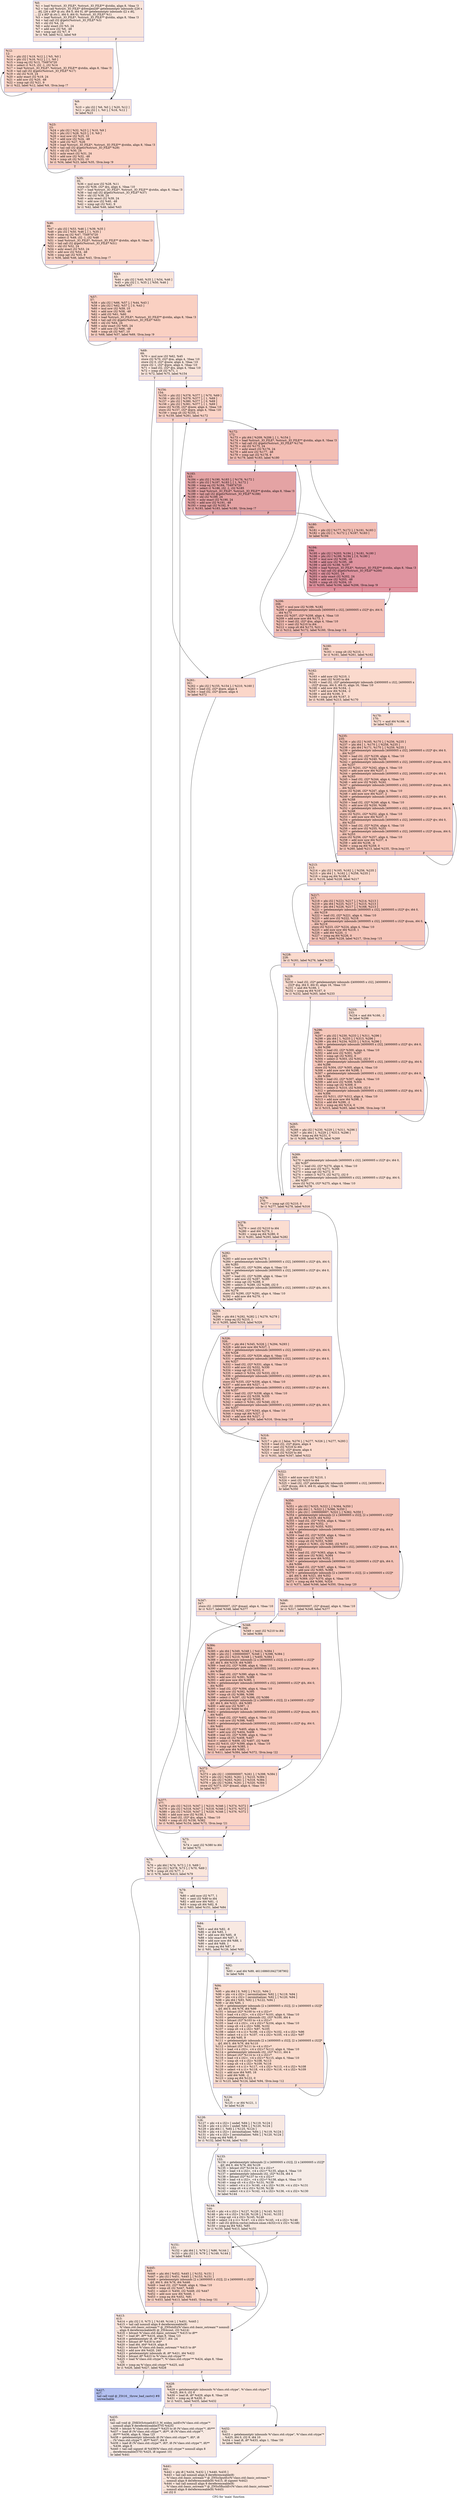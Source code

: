 digraph "CFG for 'main' function" {
	label="CFG for 'main' function";

	Node0x55ca9e802ca0 [shape=record,color="#3d50c3ff", style=filled, fillcolor="#f4c5ad70",label="{%0:\l  %1 = load %struct._IO_FILE*, %struct._IO_FILE** @stdin, align 8, !tbaa !3\l  %2 = tail call %struct._IO_FILE* @freopen(i8* getelementptr inbounds ([26 x\l... i8], [26 x i8]* @.str, i64 0, i64 0), i8* getelementptr inbounds ([2 x i8],\l... [2 x i8]* @.str.1, i64 0, i64 0), %struct._IO_FILE* %1)\l  %3 = load %struct._IO_FILE*, %struct._IO_FILE** @stdin, align 8, !tbaa !3\l  %4 = tail call i32 @getc(%struct._IO_FILE* %3)\l  %5 = shl i32 %4, 24\l  %6 = ashr exact i32 %5, 24\l  %7 = add nsw i32 %6, -48\l  %8 = icmp ugt i32 %7, 9\l  br i1 %8, label %12, label %9\l|{<s0>T|<s1>F}}"];
	Node0x55ca9e802ca0:s0 -> Node0x55ca9e804660;
	Node0x55ca9e802ca0:s1 -> Node0x55ca9e804a20;
	Node0x55ca9e804a20 [shape=record,color="#3d50c3ff", style=filled, fillcolor="#f4c5ad70",label="{%9:\l9:                                                \l  %10 = phi i32 [ %6, %0 ], [ %20, %12 ]\l  %11 = phi i32 [ 1, %0 ], [ %16, %12 ]\l  br label %23\l}"];
	Node0x55ca9e804a20 -> Node0x55ca9e804d90;
	Node0x55ca9e804660 [shape=record,color="#3d50c3ff", style=filled, fillcolor="#f5a08170",label="{%12:\l12:                                               \l  %13 = phi i32 [ %19, %12 ], [ %5, %0 ]\l  %14 = phi i32 [ %16, %12 ], [ 1, %0 ]\l  %15 = icmp eq i32 %13, 754974720\l  %16 = select i1 %15, i32 -1, i32 %14\l  %17 = load %struct._IO_FILE*, %struct._IO_FILE** @stdin, align 8, !tbaa !3\l  %18 = tail call i32 @getc(%struct._IO_FILE* %17)\l  %19 = shl i32 %18, 24\l  %20 = ashr exact i32 %19, 24\l  %21 = add nsw i32 %20, -48\l  %22 = icmp ugt i32 %21, 9\l  br i1 %22, label %12, label %9, !llvm.loop !7\l|{<s0>T|<s1>F}}"];
	Node0x55ca9e804660:s0 -> Node0x55ca9e804660;
	Node0x55ca9e804660:s1 -> Node0x55ca9e804a20;
	Node0x55ca9e804d90 [shape=record,color="#3d50c3ff", style=filled, fillcolor="#f3947570",label="{%23:\l23:                                               \l  %24 = phi i32 [ %32, %23 ], [ %10, %9 ]\l  %25 = phi i32 [ %28, %23 ], [ 0, %9 ]\l  %26 = mul nsw i32 %25, 10\l  %27 = add nsw i32 %24, -48\l  %28 = add i32 %27, %26\l  %29 = load %struct._IO_FILE*, %struct._IO_FILE** @stdin, align 8, !tbaa !3\l  %30 = tail call i32 @getc(%struct._IO_FILE* %29)\l  %31 = shl i32 %30, 24\l  %32 = ashr exact i32 %31, 24\l  %33 = add nsw i32 %32, -48\l  %34 = icmp ult i32 %33, 10\l  br i1 %34, label %23, label %35, !llvm.loop !9\l|{<s0>T|<s1>F}}"];
	Node0x55ca9e804d90:s0 -> Node0x55ca9e804d90;
	Node0x55ca9e804d90:s1 -> Node0x55ca9e805ec0;
	Node0x55ca9e805ec0 [shape=record,color="#3d50c3ff", style=filled, fillcolor="#f4c5ad70",label="{%35:\l35:                                               \l  %36 = mul nsw i32 %28, %11\l  store i32 %36, i32* @n, align 4, !tbaa !10\l  %37 = load %struct._IO_FILE*, %struct._IO_FILE** @stdin, align 8, !tbaa !3\l  %38 = tail call i32 @getc(%struct._IO_FILE* %37)\l  %39 = shl i32 %38, 24\l  %40 = ashr exact i32 %39, 24\l  %41 = add nsw i32 %40, -48\l  %42 = icmp ugt i32 %41, 9\l  br i1 %42, label %46, label %43\l|{<s0>T|<s1>F}}"];
	Node0x55ca9e805ec0:s0 -> Node0x55ca9e806620;
	Node0x55ca9e805ec0:s1 -> Node0x55ca9e8066b0;
	Node0x55ca9e8066b0 [shape=record,color="#3d50c3ff", style=filled, fillcolor="#f4c5ad70",label="{%43:\l43:                                               \l  %44 = phi i32 [ %40, %35 ], [ %54, %46 ]\l  %45 = phi i32 [ 1, %35 ], [ %50, %46 ]\l  br label %57\l}"];
	Node0x55ca9e8066b0 -> Node0x55ca9e806990;
	Node0x55ca9e806620 [shape=record,color="#3d50c3ff", style=filled, fillcolor="#f5a08170",label="{%46:\l46:                                               \l  %47 = phi i32 [ %53, %46 ], [ %39, %35 ]\l  %48 = phi i32 [ %50, %46 ], [ 1, %35 ]\l  %49 = icmp eq i32 %47, 754974720\l  %50 = select i1 %49, i32 -1, i32 %48\l  %51 = load %struct._IO_FILE*, %struct._IO_FILE** @stdin, align 8, !tbaa !3\l  %52 = tail call i32 @getc(%struct._IO_FILE* %51)\l  %53 = shl i32 %52, 24\l  %54 = ashr exact i32 %53, 24\l  %55 = add nsw i32 %54, -48\l  %56 = icmp ugt i32 %55, 9\l  br i1 %56, label %46, label %43, !llvm.loop !7\l|{<s0>T|<s1>F}}"];
	Node0x55ca9e806620:s0 -> Node0x55ca9e806620;
	Node0x55ca9e806620:s1 -> Node0x55ca9e8066b0;
	Node0x55ca9e806990 [shape=record,color="#3d50c3ff", style=filled, fillcolor="#f3947570",label="{%57:\l57:                                               \l  %58 = phi i32 [ %66, %57 ], [ %44, %43 ]\l  %59 = phi i32 [ %62, %57 ], [ 0, %43 ]\l  %60 = mul nsw i32 %59, 10\l  %61 = add nsw i32 %58, -48\l  %62 = add i32 %61, %60\l  %63 = load %struct._IO_FILE*, %struct._IO_FILE** @stdin, align 8, !tbaa !3\l  %64 = tail call i32 @getc(%struct._IO_FILE* %63)\l  %65 = shl i32 %64, 24\l  %66 = ashr exact i32 %65, 24\l  %67 = add nsw i32 %66, -48\l  %68 = icmp ult i32 %67, 10\l  br i1 %68, label %57, label %69, !llvm.loop !9\l|{<s0>T|<s1>F}}"];
	Node0x55ca9e806990:s0 -> Node0x55ca9e806990;
	Node0x55ca9e806990:s1 -> Node0x55ca9e808280;
	Node0x55ca9e808280 [shape=record,color="#3d50c3ff", style=filled, fillcolor="#f4c5ad70",label="{%69:\l69:                                               \l  %70 = mul nsw i32 %62, %45\l  store i32 %70, i32* @m, align 4, !tbaa !10\l  store i32 0, i32* @now, align 4, !tbaa !10\l  store i32 1, i32* @pre, align 4, !tbaa !10\l  %71 = load i32, i32* @n, align 4, !tbaa !10\l  %72 = icmp slt i32 %71, 1\l  br i1 %72, label %75, label %154\l|{<s0>T|<s1>F}}"];
	Node0x55ca9e808280:s0 -> Node0x55ca9e8092e0;
	Node0x55ca9e808280:s1 -> Node0x55ca9e809330;
	Node0x55ca9e809430 [shape=record,color="#3d50c3ff", style=filled, fillcolor="#f2cab570",label="{%73:\l73:                                               \l  %74 = sext i32 %380 to i64\l  br label %75\l}"];
	Node0x55ca9e809430 -> Node0x55ca9e8092e0;
	Node0x55ca9e8092e0 [shape=record,color="#3d50c3ff", style=filled, fillcolor="#f4c5ad70",label="{%75:\l75:                                               \l  %76 = phi i64 [ %74, %73 ], [ 0, %69 ]\l  %77 = phi i32 [ %378, %73 ], [ %70, %69 ]\l  %78 = icmp slt i32 %77, 1\l  br i1 %78, label %413, label %79\l|{<s0>T|<s1>F}}"];
	Node0x55ca9e8092e0:s0 -> Node0x55ca9e809750;
	Node0x55ca9e8092e0:s1 -> Node0x55ca9e8097a0;
	Node0x55ca9e8097a0 [shape=record,color="#3d50c3ff", style=filled, fillcolor="#f2cab570",label="{%79:\l79:                                               \l  %80 = add nuw i32 %77, 1\l  %81 = zext i32 %80 to i64\l  %82 = add nsw i64 %81, -1\l  %83 = icmp ult i64 %82, 8\l  br i1 %83, label %151, label %84\l|{<s0>T|<s1>F}}"];
	Node0x55ca9e8097a0:s0 -> Node0x55ca9e809b30;
	Node0x55ca9e8097a0:s1 -> Node0x55ca9e809b80;
	Node0x55ca9e809b80 [shape=record,color="#3d50c3ff", style=filled, fillcolor="#efcebd70",label="{%84:\l84:                                               \l  %85 = and i64 %82, -8\l  %86 = or i64 %85, 1\l  %87 = add nsw i64 %85, -8\l  %88 = lshr exact i64 %87, 3\l  %89 = add nuw nsw i64 %88, 1\l  %90 = and i64 %89, 1\l  %91 = icmp eq i64 %87, 0\l  br i1 %91, label %126, label %92\l|{<s0>T|<s1>F}}"];
	Node0x55ca9e809b80:s0 -> Node0x55ca9e80a140;
	Node0x55ca9e809b80:s1 -> Node0x55ca9e80a190;
	Node0x55ca9e80a190 [shape=record,color="#3d50c3ff", style=filled, fillcolor="#ecd3c570",label="{%92:\l92:                                               \l  %93 = and i64 %89, 4611686018427387902\l  br label %94\l}"];
	Node0x55ca9e80a190 -> Node0x55ca9e80a390;
	Node0x55ca9e80a390 [shape=record,color="#3d50c3ff", style=filled, fillcolor="#f7af9170",label="{%94:\l94:                                               \l  %95 = phi i64 [ 0, %92 ], [ %121, %94 ]\l  %96 = phi \<4 x i32\> [ zeroinitializer, %92 ], [ %119, %94 ]\l  %97 = phi \<4 x i32\> [ zeroinitializer, %92 ], [ %120, %94 ]\l  %98 = phi i64 [ %93, %92 ], [ %122, %94 ]\l  %99 = or i64 %95, 1\l  %100 = getelementptr inbounds [2 x [4000005 x i32]], [2 x [4000005 x i32]]*\l... @f, i64 0, i64 %76, i64 %99\l  %101 = bitcast i32* %100 to \<4 x i32\>*\l  %102 = load \<4 x i32\>, \<4 x i32\>* %101, align 4, !tbaa !10\l  %103 = getelementptr inbounds i32, i32* %100, i64 4\l  %104 = bitcast i32* %103 to \<4 x i32\>*\l  %105 = load \<4 x i32\>, \<4 x i32\>* %104, align 4, !tbaa !10\l  %106 = icmp slt \<4 x i32\> %96, %102\l  %107 = icmp slt \<4 x i32\> %97, %105\l  %108 = select \<4 x i1\> %106, \<4 x i32\> %102, \<4 x i32\> %96\l  %109 = select \<4 x i1\> %107, \<4 x i32\> %105, \<4 x i32\> %97\l  %110 = or i64 %95, 9\l  %111 = getelementptr inbounds [2 x [4000005 x i32]], [2 x [4000005 x i32]]*\l... @f, i64 0, i64 %76, i64 %110\l  %112 = bitcast i32* %111 to \<4 x i32\>*\l  %113 = load \<4 x i32\>, \<4 x i32\>* %112, align 4, !tbaa !10\l  %114 = getelementptr inbounds i32, i32* %111, i64 4\l  %115 = bitcast i32* %114 to \<4 x i32\>*\l  %116 = load \<4 x i32\>, \<4 x i32\>* %115, align 4, !tbaa !10\l  %117 = icmp slt \<4 x i32\> %108, %113\l  %118 = icmp slt \<4 x i32\> %109, %116\l  %119 = select \<4 x i1\> %117, \<4 x i32\> %113, \<4 x i32\> %108\l  %120 = select \<4 x i1\> %118, \<4 x i32\> %116, \<4 x i32\> %109\l  %121 = add nuw i64 %95, 16\l  %122 = add i64 %98, -2\l  %123 = icmp eq i64 %122, 0\l  br i1 %123, label %124, label %94, !llvm.loop !12\l|{<s0>T|<s1>F}}"];
	Node0x55ca9e80a390:s0 -> Node0x55ca9e80bb90;
	Node0x55ca9e80a390:s1 -> Node0x55ca9e80a390;
	Node0x55ca9e80bb90 [shape=record,color="#3d50c3ff", style=filled, fillcolor="#ecd3c570",label="{%124:\l124:                                              \l  %125 = or i64 %121, 1\l  br label %126\l}"];
	Node0x55ca9e80bb90 -> Node0x55ca9e80a140;
	Node0x55ca9e80a140 [shape=record,color="#3d50c3ff", style=filled, fillcolor="#efcebd70",label="{%126:\l126:                                              \l  %127 = phi \<4 x i32\> [ undef, %84 ], [ %119, %124 ]\l  %128 = phi \<4 x i32\> [ undef, %84 ], [ %120, %124 ]\l  %129 = phi i64 [ 1, %84 ], [ %125, %124 ]\l  %130 = phi \<4 x i32\> [ zeroinitializer, %84 ], [ %119, %124 ]\l  %131 = phi \<4 x i32\> [ zeroinitializer, %84 ], [ %120, %124 ]\l  %132 = icmp eq i64 %90, 0\l  br i1 %132, label %144, label %133\l|{<s0>T|<s1>F}}"];
	Node0x55ca9e80a140:s0 -> Node0x55ca9e80ce70;
	Node0x55ca9e80a140:s1 -> Node0x55ca9e80cec0;
	Node0x55ca9e80cec0 [shape=record,color="#3d50c3ff", style=filled, fillcolor="#ead5c970",label="{%133:\l133:                                              \l  %134 = getelementptr inbounds [2 x [4000005 x i32]], [2 x [4000005 x i32]]*\l... @f, i64 0, i64 %76, i64 %129\l  %135 = bitcast i32* %134 to \<4 x i32\>*\l  %136 = load \<4 x i32\>, \<4 x i32\>* %135, align 4, !tbaa !10\l  %137 = getelementptr inbounds i32, i32* %134, i64 4\l  %138 = bitcast i32* %137 to \<4 x i32\>*\l  %139 = load \<4 x i32\>, \<4 x i32\>* %138, align 4, !tbaa !10\l  %140 = icmp slt \<4 x i32\> %131, %139\l  %141 = select \<4 x i1\> %140, \<4 x i32\> %139, \<4 x i32\> %131\l  %142 = icmp slt \<4 x i32\> %130, %136\l  %143 = select \<4 x i1\> %142, \<4 x i32\> %136, \<4 x i32\> %130\l  br label %144\l}"];
	Node0x55ca9e80cec0 -> Node0x55ca9e80ce70;
	Node0x55ca9e80ce70 [shape=record,color="#3d50c3ff", style=filled, fillcolor="#efcebd70",label="{%144:\l144:                                              \l  %145 = phi \<4 x i32\> [ %127, %126 ], [ %143, %133 ]\l  %146 = phi \<4 x i32\> [ %128, %126 ], [ %141, %133 ]\l  %147 = icmp sgt \<4 x i32\> %145, %146\l  %148 = select \<4 x i1\> %147, \<4 x i32\> %145, \<4 x i32\> %146\l  %149 = call i32 @llvm.vector.reduce.smax.v4i32(\<4 x i32\> %148)\l  %150 = icmp eq i64 %82, %85\l  br i1 %150, label %413, label %151\l|{<s0>T|<s1>F}}"];
	Node0x55ca9e80ce70:s0 -> Node0x55ca9e809750;
	Node0x55ca9e80ce70:s1 -> Node0x55ca9e809b30;
	Node0x55ca9e809b30 [shape=record,color="#3d50c3ff", style=filled, fillcolor="#f1ccb870",label="{%151:\l151:                                              \l  %152 = phi i64 [ 1, %79 ], [ %86, %144 ]\l  %153 = phi i32 [ 0, %79 ], [ %149, %144 ]\l  br label %445\l}"];
	Node0x55ca9e809b30 -> Node0x55ca9e80ec90;
	Node0x55ca9e809330 [shape=record,color="#3d50c3ff", style=filled, fillcolor="#f59c7d70",label="{%154:\l154:                                              \l  %155 = phi i32 [ %378, %377 ], [ %70, %69 ]\l  %156 = phi i32 [ %379, %377 ], [ 1, %69 ]\l  %157 = phi i32 [ %380, %377 ], [ 0, %69 ]\l  %158 = phi i32 [ %381, %377 ], [ 1, %69 ]\l  store i32 %156, i32* @now, align 4, !tbaa !10\l  store i32 %157, i32* @pre, align 4, !tbaa !10\l  %159 = icmp slt i32 %155, 1\l  br i1 %159, label %261, label %172\l|{<s0>T|<s1>F}}"];
	Node0x55ca9e809330:s0 -> Node0x55ca9e80f240;
	Node0x55ca9e809330:s1 -> Node0x55ca9e80f290;
	Node0x55ca9e80f3d0 [shape=record,color="#3d50c3ff", style=filled, fillcolor="#f6a38570",label="{%160:\l160:                                              \l  %161 = icmp slt i32 %210, 1\l  br i1 %161, label %261, label %162\l|{<s0>T|<s1>F}}"];
	Node0x55ca9e80f3d0:s0 -> Node0x55ca9e80f240;
	Node0x55ca9e80f3d0:s1 -> Node0x55ca9e80f520;
	Node0x55ca9e80f520 [shape=record,color="#3d50c3ff", style=filled, fillcolor="#f7ac8e70",label="{%162:\l162:                                              \l  %163 = add nuw i32 %210, 1\l  %164 = zext i32 %163 to i64\l  %165 = load i32, i32* getelementptr inbounds ([4000005 x i32], [4000005 x\l... i32]* @sum, i64 0, i64 0), align 16, !tbaa !10\l  %166 = add nsw i64 %164, -1\l  %167 = add nsw i64 %164, -2\l  %168 = and i64 %166, 3\l  %169 = icmp ult i64 %167, 3\l  br i1 %169, label %213, label %170\l|{<s0>T|<s1>F}}"];
	Node0x55ca9e80f520:s0 -> Node0x55ca9e80faa0;
	Node0x55ca9e80f520:s1 -> Node0x55ca9e80faf0;
	Node0x55ca9e80faf0 [shape=record,color="#3d50c3ff", style=filled, fillcolor="#f7b59970",label="{%170:\l170:                                              \l  %171 = and i64 %166, -4\l  br label %235\l}"];
	Node0x55ca9e80faf0 -> Node0x55ca9e80fcf0;
	Node0x55ca9e80f290 [shape=record,color="#3d50c3ff", style=filled, fillcolor="#e36c5570",label="{%172:\l172:                                              \l  %173 = phi i64 [ %209, %206 ], [ 1, %154 ]\l  %174 = load %struct._IO_FILE*, %struct._IO_FILE** @stdin, align 8, !tbaa !3\l  %175 = tail call i32 @getc(%struct._IO_FILE* %174)\l  %176 = shl i32 %175, 24\l  %177 = ashr exact i32 %176, 24\l  %178 = add nsw i32 %177, -48\l  %179 = icmp ugt i32 %178, 9\l  br i1 %179, label %183, label %180\l|{<s0>T|<s1>F}}"];
	Node0x55ca9e80f290:s0 -> Node0x55ca9e8102c0;
	Node0x55ca9e80f290:s1 -> Node0x55ca9e810350;
	Node0x55ca9e810350 [shape=record,color="#3d50c3ff", style=filled, fillcolor="#e36c5570",label="{%180:\l180:                                              \l  %181 = phi i32 [ %177, %172 ], [ %191, %183 ]\l  %182 = phi i32 [ 1, %172 ], [ %187, %183 ]\l  br label %194\l}"];
	Node0x55ca9e810350 -> Node0x55ca9e810690;
	Node0x55ca9e8102c0 [shape=record,color="#3d50c3ff", style=filled, fillcolor="#c32e3170",label="{%183:\l183:                                              \l  %184 = phi i32 [ %190, %183 ], [ %176, %172 ]\l  %185 = phi i32 [ %187, %183 ], [ 1, %172 ]\l  %186 = icmp eq i32 %184, 754974720\l  %187 = select i1 %186, i32 -1, i32 %185\l  %188 = load %struct._IO_FILE*, %struct._IO_FILE** @stdin, align 8, !tbaa !3\l  %189 = tail call i32 @getc(%struct._IO_FILE* %188)\l  %190 = shl i32 %189, 24\l  %191 = ashr exact i32 %190, 24\l  %192 = add nsw i32 %191, -48\l  %193 = icmp ugt i32 %192, 9\l  br i1 %193, label %183, label %180, !llvm.loop !7\l|{<s0>T|<s1>F}}"];
	Node0x55ca9e8102c0:s0 -> Node0x55ca9e8102c0;
	Node0x55ca9e8102c0:s1 -> Node0x55ca9e810350;
	Node0x55ca9e810690 [shape=record,color="#b70d28ff", style=filled, fillcolor="#b70d2870",label="{%194:\l194:                                              \l  %195 = phi i32 [ %203, %194 ], [ %181, %180 ]\l  %196 = phi i32 [ %199, %194 ], [ 0, %180 ]\l  %197 = mul nsw i32 %196, 10\l  %198 = add nsw i32 %195, -48\l  %199 = add i32 %198, %197\l  %200 = load %struct._IO_FILE*, %struct._IO_FILE** @stdin, align 8, !tbaa !3\l  %201 = tail call i32 @getc(%struct._IO_FILE* %200)\l  %202 = shl i32 %201, 24\l  %203 = ashr exact i32 %202, 24\l  %204 = add nsw i32 %203, -48\l  %205 = icmp ult i32 %204, 10\l  br i1 %205, label %194, label %206, !llvm.loop !9\l|{<s0>T|<s1>F}}"];
	Node0x55ca9e810690:s0 -> Node0x55ca9e810690;
	Node0x55ca9e810690:s1 -> Node0x55ca9e80fde0;
	Node0x55ca9e80fde0 [shape=record,color="#3d50c3ff", style=filled, fillcolor="#e36c5570",label="{%206:\l206:                                              \l  %207 = mul nsw i32 %199, %182\l  %208 = getelementptr inbounds [4000005 x i32], [4000005 x i32]* @v, i64 0,\l... i64 %173\l  store i32 %207, i32* %208, align 4, !tbaa !10\l  %209 = add nuw nsw i64 %173, 1\l  %210 = load i32, i32* @m, align 4, !tbaa !10\l  %211 = sext i32 %210 to i64\l  %212 = icmp slt i64 %173, %211\l  br i1 %212, label %172, label %160, !llvm.loop !14\l|{<s0>T|<s1>F}}"];
	Node0x55ca9e80fde0:s0 -> Node0x55ca9e80f290;
	Node0x55ca9e80fde0:s1 -> Node0x55ca9e80f3d0;
	Node0x55ca9e80faa0 [shape=record,color="#3d50c3ff", style=filled, fillcolor="#f7ac8e70",label="{%213:\l213:                                              \l  %214 = phi i32 [ %165, %162 ], [ %256, %235 ]\l  %215 = phi i64 [ 1, %162 ], [ %258, %235 ]\l  %216 = icmp eq i64 %168, 0\l  br i1 %216, label %228, label %217\l|{<s0>T|<s1>F}}"];
	Node0x55ca9e80faa0:s0 -> Node0x55ca9e811d10;
	Node0x55ca9e80faa0:s1 -> Node0x55ca9e811d60;
	Node0x55ca9e811d60 [shape=record,color="#3d50c3ff", style=filled, fillcolor="#e97a5f70",label="{%217:\l217:                                              \l  %218 = phi i32 [ %223, %217 ], [ %214, %213 ]\l  %219 = phi i64 [ %225, %217 ], [ %215, %213 ]\l  %220 = phi i64 [ %226, %217 ], [ %168, %213 ]\l  %221 = getelementptr inbounds [4000005 x i32], [4000005 x i32]* @v, i64 0,\l... i64 %219\l  %222 = load i32, i32* %221, align 4, !tbaa !10\l  %223 = add nsw i32 %222, %218\l  %224 = getelementptr inbounds [4000005 x i32], [4000005 x i32]* @sum, i64 0,\l... i64 %219\l  store i32 %223, i32* %224, align 4, !tbaa !10\l  %225 = add nuw nsw i64 %219, 1\l  %226 = add i64 %220, -1\l  %227 = icmp eq i64 %226, 0\l  br i1 %227, label %228, label %217, !llvm.loop !15\l|{<s0>T|<s1>F}}"];
	Node0x55ca9e811d60:s0 -> Node0x55ca9e811d10;
	Node0x55ca9e811d60:s1 -> Node0x55ca9e811d60;
	Node0x55ca9e811d10 [shape=record,color="#3d50c3ff", style=filled, fillcolor="#f7ac8e70",label="{%228:\l228:                                              \l  br i1 %161, label %276, label %229\l|{<s0>T|<s1>F}}"];
	Node0x55ca9e811d10:s0 -> Node0x55ca9e812680;
	Node0x55ca9e811d10:s1 -> Node0x55ca9e8126d0;
	Node0x55ca9e8126d0 [shape=record,color="#3d50c3ff", style=filled, fillcolor="#f7b39670",label="{%229:\l229:                                              \l  %230 = load i32, i32* getelementptr inbounds ([4000005 x i32], [4000005 x\l... i32]* @g, i64 0, i64 0), align 16, !tbaa !10\l  %231 = and i64 %166, 1\l  %232 = icmp eq i64 %167, 0\l  br i1 %232, label %265, label %233\l|{<s0>T|<s1>F}}"];
	Node0x55ca9e8126d0:s0 -> Node0x55ca9e812a10;
	Node0x55ca9e8126d0:s1 -> Node0x55ca9e812a60;
	Node0x55ca9e812a60 [shape=record,color="#3d50c3ff", style=filled, fillcolor="#f7b99e70",label="{%233:\l233:                                              \l  %234 = and i64 %166, -2\l  br label %296\l}"];
	Node0x55ca9e812a60 -> Node0x55ca9e812c30;
	Node0x55ca9e80fcf0 [shape=record,color="#3d50c3ff", style=filled, fillcolor="#ec7f6370",label="{%235:\l235:                                              \l  %236 = phi i32 [ %165, %170 ], [ %256, %235 ]\l  %237 = phi i64 [ 1, %170 ], [ %258, %235 ]\l  %238 = phi i64 [ %171, %170 ], [ %259, %235 ]\l  %239 = getelementptr inbounds [4000005 x i32], [4000005 x i32]* @v, i64 0,\l... i64 %237\l  %240 = load i32, i32* %239, align 4, !tbaa !10\l  %241 = add nsw i32 %240, %236\l  %242 = getelementptr inbounds [4000005 x i32], [4000005 x i32]* @sum, i64 0,\l... i64 %237\l  store i32 %241, i32* %242, align 4, !tbaa !10\l  %243 = add nuw nsw i64 %237, 1\l  %244 = getelementptr inbounds [4000005 x i32], [4000005 x i32]* @v, i64 0,\l... i64 %243\l  %245 = load i32, i32* %244, align 4, !tbaa !10\l  %246 = add nsw i32 %245, %241\l  %247 = getelementptr inbounds [4000005 x i32], [4000005 x i32]* @sum, i64 0,\l... i64 %243\l  store i32 %246, i32* %247, align 4, !tbaa !10\l  %248 = add nuw nsw i64 %237, 2\l  %249 = getelementptr inbounds [4000005 x i32], [4000005 x i32]* @v, i64 0,\l... i64 %248\l  %250 = load i32, i32* %249, align 4, !tbaa !10\l  %251 = add nsw i32 %250, %246\l  %252 = getelementptr inbounds [4000005 x i32], [4000005 x i32]* @sum, i64 0,\l... i64 %248\l  store i32 %251, i32* %252, align 4, !tbaa !10\l  %253 = add nuw nsw i64 %237, 3\l  %254 = getelementptr inbounds [4000005 x i32], [4000005 x i32]* @v, i64 0,\l... i64 %253\l  %255 = load i32, i32* %254, align 4, !tbaa !10\l  %256 = add nsw i32 %255, %251\l  %257 = getelementptr inbounds [4000005 x i32], [4000005 x i32]* @sum, i64 0,\l... i64 %253\l  store i32 %256, i32* %257, align 4, !tbaa !10\l  %258 = add nuw nsw i64 %237, 4\l  %259 = add i64 %238, -4\l  %260 = icmp eq i64 %259, 0\l  br i1 %260, label %213, label %235, !llvm.loop !17\l|{<s0>T|<s1>F}}"];
	Node0x55ca9e80fcf0:s0 -> Node0x55ca9e80faa0;
	Node0x55ca9e80fcf0:s1 -> Node0x55ca9e80fcf0;
	Node0x55ca9e80f240 [shape=record,color="#3d50c3ff", style=filled, fillcolor="#f6a38570",label="{%261:\l261:                                              \l  %262 = phi i32 [ %155, %154 ], [ %210, %160 ]\l  %263 = load i32, i32* @pre, align 4\l  %264 = load i32, i32* @now, align 4\l  br label %372\l}"];
	Node0x55ca9e80f240 -> Node0x55ca9e80c980;
	Node0x55ca9e812a10 [shape=record,color="#3d50c3ff", style=filled, fillcolor="#f7b39670",label="{%265:\l265:                                              \l  %266 = phi i32 [ %230, %229 ], [ %311, %296 ]\l  %267 = phi i64 [ 1, %229 ], [ %313, %296 ]\l  %268 = icmp eq i64 %231, 0\l  br i1 %268, label %276, label %269\l|{<s0>T|<s1>F}}"];
	Node0x55ca9e812a10:s0 -> Node0x55ca9e812680;
	Node0x55ca9e812a10:s1 -> Node0x55ca9e814c40;
	Node0x55ca9e814c40 [shape=record,color="#3d50c3ff", style=filled, fillcolor="#f7b99e70",label="{%269:\l269:                                              \l  %270 = getelementptr inbounds [4000005 x i32], [4000005 x i32]* @v, i64 0,\l... i64 %267\l  %271 = load i32, i32* %270, align 4, !tbaa !10\l  %272 = add nsw i32 %271, %266\l  %273 = icmp sgt i32 %272, 0\l  %274 = select i1 %273, i32 %272, i32 0\l  %275 = getelementptr inbounds [4000005 x i32], [4000005 x i32]* @g, i64 0,\l... i64 %267\l  store i32 %274, i32* %275, align 4, !tbaa !10\l  br label %276\l}"];
	Node0x55ca9e814c40 -> Node0x55ca9e812680;
	Node0x55ca9e812680 [shape=record,color="#3d50c3ff", style=filled, fillcolor="#f7ac8e70",label="{%276:\l276:                                              \l  %277 = icmp sgt i32 %210, 0\l  br i1 %277, label %278, label %316\l|{<s0>T|<s1>F}}"];
	Node0x55ca9e812680:s0 -> Node0x55ca9e8032a0;
	Node0x55ca9e812680:s1 -> Node0x55ca9e8032f0;
	Node0x55ca9e8032a0 [shape=record,color="#3d50c3ff", style=filled, fillcolor="#f7b39670",label="{%278:\l278:                                              \l  %279 = zext i32 %210 to i64\l  %280 = and i64 %279, 1\l  %281 = icmp eq i64 %280, 0\l  br i1 %281, label %293, label %282\l|{<s0>T|<s1>F}}"];
	Node0x55ca9e8032a0:s0 -> Node0x55ca9e803580;
	Node0x55ca9e8032a0:s1 -> Node0x55ca9e8035d0;
	Node0x55ca9e8035d0 [shape=record,color="#3d50c3ff", style=filled, fillcolor="#f7b99e70",label="{%282:\l282:                                              \l  %283 = add nuw nsw i64 %279, 1\l  %284 = getelementptr inbounds [4000005 x i32], [4000005 x i32]* @h, i64 0,\l... i64 %283\l  %285 = load i32, i32* %284, align 4, !tbaa !10\l  %286 = getelementptr inbounds [4000005 x i32], [4000005 x i32]* @v, i64 0,\l... i64 %279\l  %287 = load i32, i32* %286, align 4, !tbaa !10\l  %288 = add nsw i32 %287, %285\l  %289 = icmp sgt i32 %288, 0\l  %290 = select i1 %289, i32 %288, i32 0\l  %291 = getelementptr inbounds [4000005 x i32], [4000005 x i32]* @h, i64 0,\l... i64 %279\l  store i32 %290, i32* %291, align 4, !tbaa !10\l  %292 = add nsw i64 %279, -1\l  br label %293\l}"];
	Node0x55ca9e8035d0 -> Node0x55ca9e803580;
	Node0x55ca9e803580 [shape=record,color="#3d50c3ff", style=filled, fillcolor="#f7b39670",label="{%293:\l293:                                              \l  %294 = phi i64 [ %292, %282 ], [ %279, %278 ]\l  %295 = icmp eq i32 %210, 1\l  br i1 %295, label %316, label %326\l|{<s0>T|<s1>F}}"];
	Node0x55ca9e803580:s0 -> Node0x55ca9e8032f0;
	Node0x55ca9e803580:s1 -> Node0x55ca9e8169c0;
	Node0x55ca9e812c30 [shape=record,color="#3d50c3ff", style=filled, fillcolor="#ed836670",label="{%296:\l296:                                              \l  %297 = phi i32 [ %230, %233 ], [ %311, %296 ]\l  %298 = phi i64 [ 1, %233 ], [ %313, %296 ]\l  %299 = phi i64 [ %234, %233 ], [ %314, %296 ]\l  %300 = getelementptr inbounds [4000005 x i32], [4000005 x i32]* @v, i64 0,\l... i64 %298\l  %301 = load i32, i32* %300, align 4, !tbaa !10\l  %302 = add nsw i32 %301, %297\l  %303 = icmp sgt i32 %302, 0\l  %304 = select i1 %303, i32 %302, i32 0\l  %305 = getelementptr inbounds [4000005 x i32], [4000005 x i32]* @g, i64 0,\l... i64 %298\l  store i32 %304, i32* %305, align 4, !tbaa !10\l  %306 = add nuw nsw i64 %298, 1\l  %307 = getelementptr inbounds [4000005 x i32], [4000005 x i32]* @v, i64 0,\l... i64 %306\l  %308 = load i32, i32* %307, align 4, !tbaa !10\l  %309 = add nsw i32 %308, %304\l  %310 = icmp sgt i32 %309, 0\l  %311 = select i1 %310, i32 %309, i32 0\l  %312 = getelementptr inbounds [4000005 x i32], [4000005 x i32]* @g, i64 0,\l... i64 %306\l  store i32 %311, i32* %312, align 4, !tbaa !10\l  %313 = add nuw nsw i64 %298, 2\l  %314 = add i64 %299, -2\l  %315 = icmp eq i64 %314, 0\l  br i1 %315, label %265, label %296, !llvm.loop !18\l|{<s0>T|<s1>F}}"];
	Node0x55ca9e812c30:s0 -> Node0x55ca9e812a10;
	Node0x55ca9e812c30:s1 -> Node0x55ca9e812c30;
	Node0x55ca9e8032f0 [shape=record,color="#3d50c3ff", style=filled, fillcolor="#f7ac8e70",label="{%316:\l316:                                              \l  %317 = phi i1 [ false, %276 ], [ %277, %326 ], [ %277, %293 ]\l  %318 = load i32, i32* @pre, align 4\l  %319 = sext i32 %318 to i64\l  %320 = load i32, i32* @now, align 4\l  %321 = sext i32 %320 to i64\l  br i1 %161, label %347, label %322\l|{<s0>T|<s1>F}}"];
	Node0x55ca9e8032f0:s0 -> Node0x55ca9e817b70;
	Node0x55ca9e8032f0:s1 -> Node0x55ca9e817bc0;
	Node0x55ca9e817bc0 [shape=record,color="#3d50c3ff", style=filled, fillcolor="#f7b39670",label="{%322:\l322:                                              \l  %323 = add nuw nsw i32 %210, 1\l  %324 = zext i32 %323 to i64\l  %325 = load i32, i32* getelementptr inbounds ([4000005 x i32], [4000005 x\l... i32]* @sum, i64 0, i64 0), align 16, !tbaa !10\l  br label %350\l}"];
	Node0x55ca9e817bc0 -> Node0x55ca9e817e30;
	Node0x55ca9e8169c0 [shape=record,color="#3d50c3ff", style=filled, fillcolor="#ef886b70",label="{%326:\l326:                                              \l  %327 = phi i64 [ %345, %326 ], [ %294, %293 ]\l  %328 = add nuw nsw i64 %327, 1\l  %329 = getelementptr inbounds [4000005 x i32], [4000005 x i32]* @h, i64 0,\l... i64 %328\l  %330 = load i32, i32* %329, align 4, !tbaa !10\l  %331 = getelementptr inbounds [4000005 x i32], [4000005 x i32]* @v, i64 0,\l... i64 %327\l  %332 = load i32, i32* %331, align 4, !tbaa !10\l  %333 = add nsw i32 %332, %330\l  %334 = icmp sgt i32 %333, 0\l  %335 = select i1 %334, i32 %333, i32 0\l  %336 = getelementptr inbounds [4000005 x i32], [4000005 x i32]* @h, i64 0,\l... i64 %327\l  store i32 %335, i32* %336, align 4, !tbaa !10\l  %337 = add nsw i64 %327, -1\l  %338 = getelementptr inbounds [4000005 x i32], [4000005 x i32]* @v, i64 0,\l... i64 %337\l  %339 = load i32, i32* %338, align 4, !tbaa !10\l  %340 = add nsw i32 %339, %335\l  %341 = icmp sgt i32 %340, 0\l  %342 = select i1 %341, i32 %340, i32 0\l  %343 = getelementptr inbounds [4000005 x i32], [4000005 x i32]* @h, i64 0,\l... i64 %337\l  store i32 %342, i32* %343, align 4, !tbaa !10\l  %344 = icmp sgt i64 %327, 2\l  %345 = add nsw i64 %327, -2\l  br i1 %344, label %326, label %316, !llvm.loop !19\l|{<s0>T|<s1>F}}"];
	Node0x55ca9e8169c0:s0 -> Node0x55ca9e8169c0;
	Node0x55ca9e8169c0:s1 -> Node0x55ca9e8032f0;
	Node0x55ca9e818d00 [shape=record,color="#3d50c3ff", style=filled, fillcolor="#f7b39670",label="{%346:\l346:                                              \l  store i32 -1000000007, i32* @maxl, align 4, !tbaa !10\l  br i1 %317, label %348, label %377\l|{<s0>T|<s1>F}}"];
	Node0x55ca9e818d00:s0 -> Node0x55ca9e808ab0;
	Node0x55ca9e818d00:s1 -> Node0x55ca9e80ed50;
	Node0x55ca9e817b70 [shape=record,color="#3d50c3ff", style=filled, fillcolor="#f7b99e70",label="{%347:\l347:                                              \l  store i32 -1000000007, i32* @maxl, align 4, !tbaa !10\l  br i1 %317, label %348, label %377\l|{<s0>T|<s1>F}}"];
	Node0x55ca9e817b70:s0 -> Node0x55ca9e808ab0;
	Node0x55ca9e817b70:s1 -> Node0x55ca9e80ed50;
	Node0x55ca9e808ab0 [shape=record,color="#3d50c3ff", style=filled, fillcolor="#f7b59970",label="{%348:\l348:                                              \l  %349 = zext i32 %210 to i64\l  br label %384\l}"];
	Node0x55ca9e808ab0 -> Node0x55ca9e808d60;
	Node0x55ca9e817e30 [shape=record,color="#3d50c3ff", style=filled, fillcolor="#e97a5f70",label="{%350:\l350:                                              \l  %351 = phi i32 [ %325, %322 ], [ %364, %350 ]\l  %352 = phi i64 [ 1, %322 ], [ %366, %350 ]\l  %353 = phi i32 [ -1000000007, %322 ], [ %362, %350 ]\l  %354 = getelementptr inbounds [2 x [4000005 x i32]], [2 x [4000005 x i32]]*\l... @f, i64 0, i64 %319, i64 %352\l  %355 = load i32, i32* %354, align 4, !tbaa !10\l  %356 = add nsw i64 %352, -1\l  %357 = sub nsw i32 %355, %351\l  %358 = getelementptr inbounds [4000005 x i32], [4000005 x i32]* @g, i64 0,\l... i64 %356\l  %359 = load i32, i32* %358, align 4, !tbaa !10\l  %360 = add nsw i32 %357, %359\l  %361 = icmp slt i32 %353, %360\l  %362 = select i1 %361, i32 %360, i32 %353\l  %363 = getelementptr inbounds [4000005 x i32], [4000005 x i32]* @sum, i64 0,\l... i64 %352\l  %364 = load i32, i32* %363, align 4, !tbaa !10\l  %365 = add nsw i32 %362, %364\l  %366 = add nuw nsw i64 %352, 1\l  %367 = getelementptr inbounds [4000005 x i32], [4000005 x i32]* @h, i64 0,\l... i64 %366\l  %368 = load i32, i32* %367, align 4, !tbaa !10\l  %369 = add nsw i32 %365, %368\l  %370 = getelementptr inbounds [2 x [4000005 x i32]], [2 x [4000005 x i32]]*\l... @f, i64 0, i64 %321, i64 %352\l  store i32 %369, i32* %370, align 4, !tbaa !10\l  %371 = icmp eq i64 %366, %324\l  br i1 %371, label %346, label %350, !llvm.loop !20\l|{<s0>T|<s1>F}}"];
	Node0x55ca9e817e30:s0 -> Node0x55ca9e818d00;
	Node0x55ca9e817e30:s1 -> Node0x55ca9e817e30;
	Node0x55ca9e80c980 [shape=record,color="#3d50c3ff", style=filled, fillcolor="#f5a08170",label="{%372:\l372:                                              \l  %373 = phi i32 [ -1000000007, %261 ], [ %398, %384 ]\l  %374 = phi i32 [ %262, %261 ], [ %210, %384 ]\l  %375 = phi i32 [ %263, %261 ], [ %318, %384 ]\l  %376 = phi i32 [ %264, %261 ], [ %320, %384 ]\l  store i32 %373, i32* @maxl, align 4, !tbaa !10\l  br label %377\l}"];
	Node0x55ca9e80c980 -> Node0x55ca9e80ed50;
	Node0x55ca9e80ed50 [shape=record,color="#3d50c3ff", style=filled, fillcolor="#f59c7d70",label="{%377:\l377:                                              \l  %378 = phi i32 [ %210, %347 ], [ %210, %346 ], [ %374, %372 ]\l  %379 = phi i32 [ %318, %347 ], [ %318, %346 ], [ %375, %372 ]\l  %380 = phi i32 [ %320, %347 ], [ %320, %346 ], [ %376, %372 ]\l  %381 = add nuw nsw i32 %158, 1\l  %382 = load i32, i32* @n, align 4, !tbaa !10\l  %383 = icmp slt i32 %158, %382\l  br i1 %383, label %154, label %73, !llvm.loop !21\l|{<s0>T|<s1>F}}"];
	Node0x55ca9e80ed50:s0 -> Node0x55ca9e809330;
	Node0x55ca9e80ed50:s1 -> Node0x55ca9e809430;
	Node0x55ca9e808d60 [shape=record,color="#3d50c3ff", style=filled, fillcolor="#ec7f6370",label="{%384:\l384:                                              \l  %385 = phi i64 [ %349, %348 ], [ %412, %384 ]\l  %386 = phi i32 [ -1000000007, %348 ], [ %398, %384 ]\l  %387 = phi i32 [ %210, %348 ], [ %400, %384 ]\l  %388 = getelementptr inbounds [2 x [4000005 x i32]], [2 x [4000005 x i32]]*\l... @f, i64 0, i64 %319, i64 %385\l  %389 = load i32, i32* %388, align 4, !tbaa !10\l  %390 = getelementptr inbounds [4000005 x i32], [4000005 x i32]* @sum, i64 0,\l... i64 %385\l  %391 = load i32, i32* %390, align 4, !tbaa !10\l  %392 = add nsw i32 %391, %389\l  %393 = add nuw nsw i64 %385, 1\l  %394 = getelementptr inbounds [4000005 x i32], [4000005 x i32]* @h, i64 0,\l... i64 %393\l  %395 = load i32, i32* %394, align 4, !tbaa !10\l  %396 = add nsw i32 %392, %395\l  %397 = icmp slt i32 %386, %396\l  %398 = select i1 %397, i32 %396, i32 %386\l  %399 = getelementptr inbounds [2 x [4000005 x i32]], [2 x [4000005 x i32]]*\l... @f, i64 0, i64 %321, i64 %385\l  %400 = add nsw i32 %387, -1\l  %401 = zext i32 %400 to i64\l  %402 = getelementptr inbounds [4000005 x i32], [4000005 x i32]* @sum, i64 0,\l... i64 %401\l  %403 = load i32, i32* %402, align 4, !tbaa !10\l  %404 = sub nsw i32 %398, %403\l  %405 = getelementptr inbounds [4000005 x i32], [4000005 x i32]* @g, i64 0,\l... i64 %401\l  %406 = load i32, i32* %405, align 4, !tbaa !10\l  %407 = add nsw i32 %404, %406\l  %408 = load i32, i32* %399, align 4, !tbaa !10\l  %409 = icmp slt i32 %408, %407\l  %410 = select i1 %409, i32 %407, i32 %408\l  store i32 %410, i32* %399, align 4, !tbaa !10\l  %411 = icmp sgt i64 %385, 1\l  %412 = add nsw i64 %385, -1\l  br i1 %411, label %384, label %372, !llvm.loop !22\l|{<s0>T|<s1>F}}"];
	Node0x55ca9e808d60:s0 -> Node0x55ca9e808d60;
	Node0x55ca9e808d60:s1 -> Node0x55ca9e80c980;
	Node0x55ca9e809750 [shape=record,color="#3d50c3ff", style=filled, fillcolor="#f4c5ad70",label="{%413:\l413:                                              \l  %414 = phi i32 [ 0, %75 ], [ %149, %144 ], [ %451, %445 ]\l  %415 = tail call nonnull align 8 dereferenceable(8)\l... %\"class.std::basic_ostream\"* @_ZNSolsEi(%\"class.std::basic_ostream\"* nonnull\l... align 8 dereferenceable(8) @_ZSt4cout, i32 %414)\l  %416 = bitcast %\"class.std::basic_ostream\"* %415 to i8**\l  %417 = load i8*, i8** %416, align 8, !tbaa !23\l  %418 = getelementptr i8, i8* %417, i64 -24\l  %419 = bitcast i8* %418 to i64*\l  %420 = load i64, i64* %419, align 8\l  %421 = bitcast %\"class.std::basic_ostream\"* %415 to i8*\l  %422 = add nsw i64 %420, 240\l  %423 = getelementptr inbounds i8, i8* %421, i64 %422\l  %424 = bitcast i8* %423 to %\"class.std::ctype\"**\l  %425 = load %\"class.std::ctype\"*, %\"class.std::ctype\"** %424, align 8, !tbaa\l... !25\l  %426 = icmp eq %\"class.std::ctype\"* %425, null\l  br i1 %426, label %427, label %428\l|{<s0>T|<s1>F}}"];
	Node0x55ca9e809750:s0 -> Node0x55ca9e81c9e0;
	Node0x55ca9e809750:s1 -> Node0x55ca9e81ca70;
	Node0x55ca9e81c9e0 [shape=record,color="#3d50c3ff", style=filled, fillcolor="#5572df70",label="{%427:\l427:                                              \l  tail call void @_ZSt16__throw_bad_castv() #8\l  unreachable\l}"];
	Node0x55ca9e81ca70 [shape=record,color="#3d50c3ff", style=filled, fillcolor="#f4c5ad70",label="{%428:\l428:                                              \l  %429 = getelementptr inbounds %\"class.std::ctype\", %\"class.std::ctype\"*\l... %425, i64 0, i32 8\l  %430 = load i8, i8* %429, align 8, !tbaa !28\l  %431 = icmp eq i8 %430, 0\l  br i1 %431, label %435, label %432\l|{<s0>T|<s1>F}}"];
	Node0x55ca9e81ca70:s0 -> Node0x55ca9e81d060;
	Node0x55ca9e81ca70:s1 -> Node0x55ca9e81d0f0;
	Node0x55ca9e81d0f0 [shape=record,color="#3d50c3ff", style=filled, fillcolor="#f2cab570",label="{%432:\l432:                                              \l  %433 = getelementptr inbounds %\"class.std::ctype\", %\"class.std::ctype\"*\l... %425, i64 0, i32 9, i64 10\l  %434 = load i8, i8* %433, align 1, !tbaa !30\l  br label %441\l}"];
	Node0x55ca9e81d0f0 -> Node0x55ca9e81d490;
	Node0x55ca9e81d060 [shape=record,color="#3d50c3ff", style=filled, fillcolor="#efcebd70",label="{%435:\l435:                                              \l  tail call void @_ZNKSt5ctypeIcE13_M_widen_initEv(%\"class.std::ctype\"*\l... nonnull align 8 dereferenceable(570) %425)\l  %436 = bitcast %\"class.std::ctype\"* %425 to i8 (%\"class.std::ctype\"*, i8)***\l  %437 = load i8 (%\"class.std::ctype\"*, i8)**, i8 (%\"class.std::ctype\"*,\l... i8)*** %436, align 8, !tbaa !23\l  %438 = getelementptr inbounds i8 (%\"class.std::ctype\"*, i8)*, i8\l... (%\"class.std::ctype\"*, i8)** %437, i64 6\l  %439 = load i8 (%\"class.std::ctype\"*, i8)*, i8 (%\"class.std::ctype\"*, i8)**\l... %438, align 8\l  %440 = tail call signext i8 %439(%\"class.std::ctype\"* nonnull align 8\l... dereferenceable(570) %425, i8 signext 10)\l  br label %441\l}"];
	Node0x55ca9e81d060 -> Node0x55ca9e81d490;
	Node0x55ca9e81d490 [shape=record,color="#3d50c3ff", style=filled, fillcolor="#f4c5ad70",label="{%441:\l441:                                              \l  %442 = phi i8 [ %434, %432 ], [ %440, %435 ]\l  %443 = tail call nonnull align 8 dereferenceable(8)\l... %\"class.std::basic_ostream\"* @_ZNSo3putEc(%\"class.std::basic_ostream\"*\l... nonnull align 8 dereferenceable(8) %415, i8 signext %442)\l  %444 = tail call nonnull align 8 dereferenceable(8)\l... %\"class.std::basic_ostream\"* @_ZNSo5flushEv(%\"class.std::basic_ostream\"*\l... nonnull align 8 dereferenceable(8) %443)\l  ret i32 0\l}"];
	Node0x55ca9e80ec90 [shape=record,color="#3d50c3ff", style=filled, fillcolor="#f5a08170",label="{%445:\l445:                                              \l  %446 = phi i64 [ %452, %445 ], [ %152, %151 ]\l  %447 = phi i32 [ %451, %445 ], [ %153, %151 ]\l  %448 = getelementptr inbounds [2 x [4000005 x i32]], [2 x [4000005 x i32]]*\l... @f, i64 0, i64 %76, i64 %446\l  %449 = load i32, i32* %448, align 4, !tbaa !10\l  %450 = icmp slt i32 %447, %449\l  %451 = select i1 %450, i32 %449, i32 %447\l  %452 = add nuw nsw i64 %446, 1\l  %453 = icmp eq i64 %452, %81\l  br i1 %453, label %413, label %445, !llvm.loop !31\l|{<s0>T|<s1>F}}"];
	Node0x55ca9e80ec90:s0 -> Node0x55ca9e809750;
	Node0x55ca9e80ec90:s1 -> Node0x55ca9e80ec90;
}
